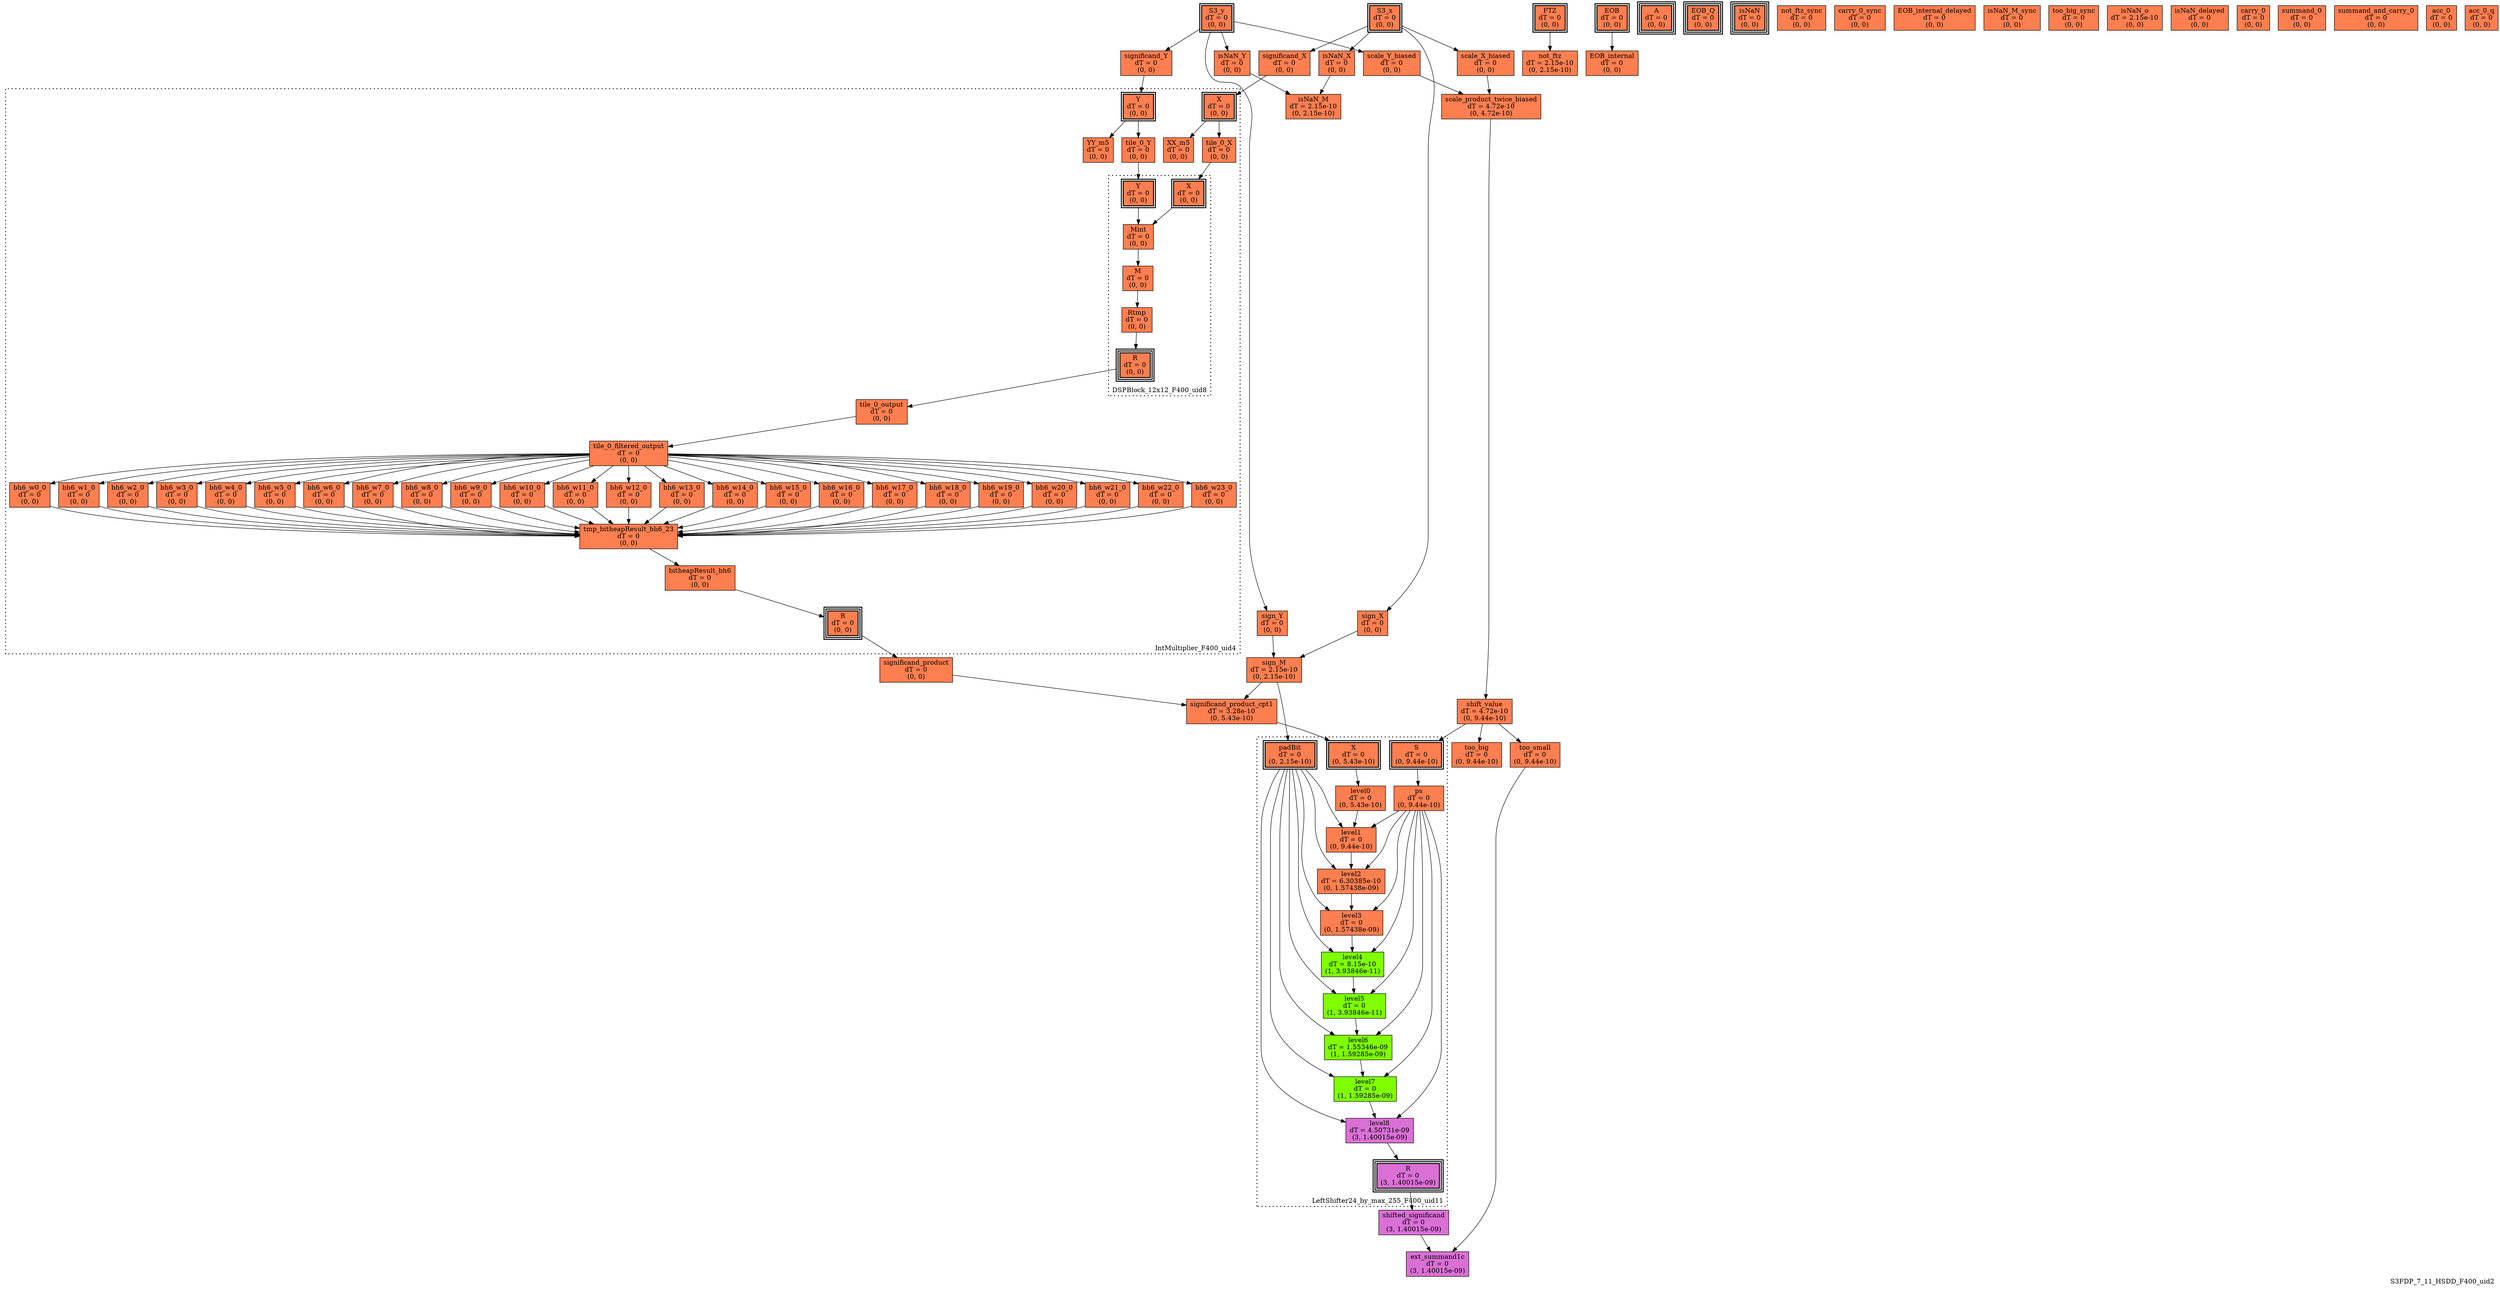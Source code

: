 digraph S3FDP_7_11_HSDD_F400_uid2
{
	//graph drawing options
	label=S3FDP_7_11_HSDD_F400_uid2;
	labelloc=bottom;
	labeljust=right;
	ratio=auto;
	nodesep=0.25;
	ranksep=0.5;

	//input/output signals of operator S3FDP_7_11_HSDD_F400_uid2
	S3_x__S3FDP_7_11_HSDD_F400_uid2 [ label="S3_x\ndT = 0\n(0, 0)", shape=box, color=black, style="bold, filled", fillcolor=coral, peripheries=2 ];
	S3_y__S3FDP_7_11_HSDD_F400_uid2 [ label="S3_y\ndT = 0\n(0, 0)", shape=box, color=black, style="bold, filled", fillcolor=coral, peripheries=2 ];
	FTZ__S3FDP_7_11_HSDD_F400_uid2 [ label="FTZ\ndT = 0\n(0, 0)", shape=box, color=black, style="bold, filled", fillcolor=coral, peripheries=2 ];
	EOB__S3FDP_7_11_HSDD_F400_uid2 [ label="EOB\ndT = 0\n(0, 0)", shape=box, color=black, style="bold, filled", fillcolor=coral, peripheries=2 ];
	A__S3FDP_7_11_HSDD_F400_uid2 [ label="A\ndT = 0\n(0, 0)", shape=box, color=black, style="bold, filled", fillcolor=coral, peripheries=3 ];
	EOB_Q__S3FDP_7_11_HSDD_F400_uid2 [ label="EOB_Q\ndT = 0\n(0, 0)", shape=box, color=black, style="bold, filled", fillcolor=coral, peripheries=3 ];
	isNaN__S3FDP_7_11_HSDD_F400_uid2 [ label="isNaN\ndT = 0\n(0, 0)", shape=box, color=black, style="bold, filled", fillcolor=coral, peripheries=3 ];
	{rank=same S3_x__S3FDP_7_11_HSDD_F400_uid2, S3_y__S3FDP_7_11_HSDD_F400_uid2, FTZ__S3FDP_7_11_HSDD_F400_uid2, EOB__S3FDP_7_11_HSDD_F400_uid2};
	{rank=same A__S3FDP_7_11_HSDD_F400_uid2, EOB_Q__S3FDP_7_11_HSDD_F400_uid2, isNaN__S3FDP_7_11_HSDD_F400_uid2};
	//internal signals of operator S3FDP_7_11_HSDD_F400_uid2
	sign_X__S3FDP_7_11_HSDD_F400_uid2 [ label="sign_X\ndT = 0\n(0, 0)", shape=box, color=black, style=filled, fillcolor=coral, peripheries=1 ];
	sign_Y__S3FDP_7_11_HSDD_F400_uid2 [ label="sign_Y\ndT = 0\n(0, 0)", shape=box, color=black, style=filled, fillcolor=coral, peripheries=1 ];
	sign_M__S3FDP_7_11_HSDD_F400_uid2 [ label="sign_M\ndT = 2.15e-10\n(0, 2.15e-10)", shape=box, color=black, style=filled, fillcolor=coral, peripheries=1 ];
	isNaN_X__S3FDP_7_11_HSDD_F400_uid2 [ label="isNaN_X\ndT = 0\n(0, 0)", shape=box, color=black, style=filled, fillcolor=coral, peripheries=1 ];
	isNaN_Y__S3FDP_7_11_HSDD_F400_uid2 [ label="isNaN_Y\ndT = 0\n(0, 0)", shape=box, color=black, style=filled, fillcolor=coral, peripheries=1 ];
	isNaN_M__S3FDP_7_11_HSDD_F400_uid2 [ label="isNaN_M\ndT = 2.15e-10\n(0, 2.15e-10)", shape=box, color=black, style=filled, fillcolor=coral, peripheries=1 ];
	significand_X__S3FDP_7_11_HSDD_F400_uid2 [ label="significand_X\ndT = 0\n(0, 0)", shape=box, color=black, style=filled, fillcolor=coral, peripheries=1 ];
	significand_Y__S3FDP_7_11_HSDD_F400_uid2 [ label="significand_Y\ndT = 0\n(0, 0)", shape=box, color=black, style=filled, fillcolor=coral, peripheries=1 ];
	significand_product__S3FDP_7_11_HSDD_F400_uid2 [ label="significand_product\ndT = 0\n(0, 0)", shape=box, color=black, style=filled, fillcolor=coral, peripheries=1 ];
	scale_X_biased__S3FDP_7_11_HSDD_F400_uid2 [ label="scale_X_biased\ndT = 0\n(0, 0)", shape=box, color=black, style=filled, fillcolor=coral, peripheries=1 ];
	scale_Y_biased__S3FDP_7_11_HSDD_F400_uid2 [ label="scale_Y_biased\ndT = 0\n(0, 0)", shape=box, color=black, style=filled, fillcolor=coral, peripheries=1 ];
	scale_product_twice_biased__S3FDP_7_11_HSDD_F400_uid2 [ label="scale_product_twice_biased\ndT = 4.72e-10\n(0, 4.72e-10)", shape=box, color=black, style=filled, fillcolor=coral, peripheries=1 ];
	significand_product_cpt1__S3FDP_7_11_HSDD_F400_uid2 [ label="significand_product_cpt1\ndT = 3.28e-10\n(0, 5.43e-10)", shape=box, color=black, style=filled, fillcolor=coral, peripheries=1 ];
	shift_value__S3FDP_7_11_HSDD_F400_uid2 [ label="shift_value\ndT = 4.72e-10\n(0, 9.44e-10)", shape=box, color=black, style=filled, fillcolor=coral, peripheries=1 ];
	shifted_significand__S3FDP_7_11_HSDD_F400_uid2 [ label="shifted_significand\ndT = 0\n(3, 1.40015e-09)", shape=box, color=black, style=filled, fillcolor=orchid, peripheries=1 ];
	too_small__S3FDP_7_11_HSDD_F400_uid2 [ label="too_small\ndT = 0\n(0, 9.44e-10)", shape=box, color=black, style=filled, fillcolor=coral, peripheries=1 ];
	too_big__S3FDP_7_11_HSDD_F400_uid2 [ label="too_big\ndT = 0\n(0, 9.44e-10)", shape=box, color=black, style=filled, fillcolor=coral, peripheries=1 ];
	ext_summand1c__S3FDP_7_11_HSDD_F400_uid2 [ label="ext_summand1c\ndT = 0\n(3, 1.40015e-09)", shape=box, color=black, style=filled, fillcolor=orchid, peripheries=1 ];
	not_ftz__S3FDP_7_11_HSDD_F400_uid2 [ label="not_ftz\ndT = 2.15e-10\n(0, 2.15e-10)", shape=box, color=black, style=filled, fillcolor=coral, peripheries=1 ];
	EOB_internal__S3FDP_7_11_HSDD_F400_uid2 [ label="EOB_internal\ndT = 0\n(0, 0)", shape=box, color=black, style=filled, fillcolor=coral, peripheries=1 ];
	not_ftz_sync__S3FDP_7_11_HSDD_F400_uid2 [ label="not_ftz_sync\ndT = 0\n(0, 0)", shape=box, color=black, style=filled, fillcolor=coral, peripheries=1 ];
	carry_0_sync__S3FDP_7_11_HSDD_F400_uid2 [ label="carry_0_sync\ndT = 0\n(0, 0)", shape=box, color=black, style=filled, fillcolor=coral, peripheries=1 ];
	EOB_internal_delayed__S3FDP_7_11_HSDD_F400_uid2 [ label="EOB_internal_delayed\ndT = 0\n(0, 0)", shape=box, color=black, style=filled, fillcolor=coral, peripheries=1 ];
	isNaN_M_sync__S3FDP_7_11_HSDD_F400_uid2 [ label="isNaN_M_sync\ndT = 0\n(0, 0)", shape=box, color=black, style=filled, fillcolor=coral, peripheries=1 ];
	too_big_sync__S3FDP_7_11_HSDD_F400_uid2 [ label="too_big_sync\ndT = 0\n(0, 0)", shape=box, color=black, style=filled, fillcolor=coral, peripheries=1 ];
	isNaN_o__S3FDP_7_11_HSDD_F400_uid2 [ label="isNaN_o\ndT = 2.15e-10\n(0, 0)", shape=box, color=black, style=filled, fillcolor=coral, peripheries=1 ];
	isNaN_delayed__S3FDP_7_11_HSDD_F400_uid2 [ label="isNaN_delayed\ndT = 0\n(0, 0)", shape=box, color=black, style=filled, fillcolor=coral, peripheries=1 ];
	carry_0__S3FDP_7_11_HSDD_F400_uid2 [ label="carry_0\ndT = 0\n(0, 0)", shape=box, color=black, style=filled, fillcolor=coral, peripheries=1 ];
	summand_0__S3FDP_7_11_HSDD_F400_uid2 [ label="summand_0\ndT = 0\n(0, 0)", shape=box, color=black, style=filled, fillcolor=coral, peripheries=1 ];
	summand_and_carry_0__S3FDP_7_11_HSDD_F400_uid2 [ label="summand_and_carry_0\ndT = 0\n(0, 0)", shape=box, color=black, style=filled, fillcolor=coral, peripheries=1 ];
	acc_0__S3FDP_7_11_HSDD_F400_uid2 [ label="acc_0\ndT = 0\n(0, 0)", shape=box, color=black, style=filled, fillcolor=coral, peripheries=1 ];
	acc_0_q__S3FDP_7_11_HSDD_F400_uid2 [ label="acc_0_q\ndT = 0\n(0, 0)", shape=box, color=black, style=filled, fillcolor=coral, peripheries=1 ];

	//subcomponents of operator S3FDP_7_11_HSDD_F400_uid2

	subgraph cluster_IntMultiplier_F400_uid4
	{
		//graph drawing options
		label=IntMultiplier_F400_uid4;
		labelloc=bottom;
		labeljust=right;
		style="bold, dotted";
		ratio=auto;
		nodesep=0.25;
		ranksep=0.5;

		//input/output signals of operator IntMultiplier_F400_uid4
		X__IntMultiplier_F400_uid4 [ label="X\ndT = 0\n(0, 0)", shape=box, color=black, style="bold, filled", fillcolor=coral, peripheries=2 ];
		Y__IntMultiplier_F400_uid4 [ label="Y\ndT = 0\n(0, 0)", shape=box, color=black, style="bold, filled", fillcolor=coral, peripheries=2 ];
		R__IntMultiplier_F400_uid4 [ label="R\ndT = 0\n(0, 0)", shape=box, color=black, style="bold, filled", fillcolor=coral, peripheries=3 ];
		{rank=same X__IntMultiplier_F400_uid4, Y__IntMultiplier_F400_uid4};
		{rank=same R__IntMultiplier_F400_uid4};
		//internal signals of operator IntMultiplier_F400_uid4
		XX_m5__IntMultiplier_F400_uid4 [ label="XX_m5\ndT = 0\n(0, 0)", shape=box, color=black, style=filled, fillcolor=coral, peripheries=1 ];
		YY_m5__IntMultiplier_F400_uid4 [ label="YY_m5\ndT = 0\n(0, 0)", shape=box, color=black, style=filled, fillcolor=coral, peripheries=1 ];
		tile_0_X__IntMultiplier_F400_uid4 [ label="tile_0_X\ndT = 0\n(0, 0)", shape=box, color=black, style=filled, fillcolor=coral, peripheries=1 ];
		tile_0_Y__IntMultiplier_F400_uid4 [ label="tile_0_Y\ndT = 0\n(0, 0)", shape=box, color=black, style=filled, fillcolor=coral, peripheries=1 ];
		tile_0_output__IntMultiplier_F400_uid4 [ label="tile_0_output\ndT = 0\n(0, 0)", shape=box, color=black, style=filled, fillcolor=coral, peripheries=1 ];
		tile_0_filtered_output__IntMultiplier_F400_uid4 [ label="tile_0_filtered_output\ndT = 0\n(0, 0)", shape=box, color=black, style=filled, fillcolor=coral, peripheries=1 ];
		bh6_w0_0__IntMultiplier_F400_uid4 [ label="bh6_w0_0\ndT = 0\n(0, 0)", shape=box, color=black, style=filled, fillcolor=coral, peripheries=1 ];
		bh6_w1_0__IntMultiplier_F400_uid4 [ label="bh6_w1_0\ndT = 0\n(0, 0)", shape=box, color=black, style=filled, fillcolor=coral, peripheries=1 ];
		bh6_w2_0__IntMultiplier_F400_uid4 [ label="bh6_w2_0\ndT = 0\n(0, 0)", shape=box, color=black, style=filled, fillcolor=coral, peripheries=1 ];
		bh6_w3_0__IntMultiplier_F400_uid4 [ label="bh6_w3_0\ndT = 0\n(0, 0)", shape=box, color=black, style=filled, fillcolor=coral, peripheries=1 ];
		bh6_w4_0__IntMultiplier_F400_uid4 [ label="bh6_w4_0\ndT = 0\n(0, 0)", shape=box, color=black, style=filled, fillcolor=coral, peripheries=1 ];
		bh6_w5_0__IntMultiplier_F400_uid4 [ label="bh6_w5_0\ndT = 0\n(0, 0)", shape=box, color=black, style=filled, fillcolor=coral, peripheries=1 ];
		bh6_w6_0__IntMultiplier_F400_uid4 [ label="bh6_w6_0\ndT = 0\n(0, 0)", shape=box, color=black, style=filled, fillcolor=coral, peripheries=1 ];
		bh6_w7_0__IntMultiplier_F400_uid4 [ label="bh6_w7_0\ndT = 0\n(0, 0)", shape=box, color=black, style=filled, fillcolor=coral, peripheries=1 ];
		bh6_w8_0__IntMultiplier_F400_uid4 [ label="bh6_w8_0\ndT = 0\n(0, 0)", shape=box, color=black, style=filled, fillcolor=coral, peripheries=1 ];
		bh6_w9_0__IntMultiplier_F400_uid4 [ label="bh6_w9_0\ndT = 0\n(0, 0)", shape=box, color=black, style=filled, fillcolor=coral, peripheries=1 ];
		bh6_w10_0__IntMultiplier_F400_uid4 [ label="bh6_w10_0\ndT = 0\n(0, 0)", shape=box, color=black, style=filled, fillcolor=coral, peripheries=1 ];
		bh6_w11_0__IntMultiplier_F400_uid4 [ label="bh6_w11_0\ndT = 0\n(0, 0)", shape=box, color=black, style=filled, fillcolor=coral, peripheries=1 ];
		bh6_w12_0__IntMultiplier_F400_uid4 [ label="bh6_w12_0\ndT = 0\n(0, 0)", shape=box, color=black, style=filled, fillcolor=coral, peripheries=1 ];
		bh6_w13_0__IntMultiplier_F400_uid4 [ label="bh6_w13_0\ndT = 0\n(0, 0)", shape=box, color=black, style=filled, fillcolor=coral, peripheries=1 ];
		bh6_w14_0__IntMultiplier_F400_uid4 [ label="bh6_w14_0\ndT = 0\n(0, 0)", shape=box, color=black, style=filled, fillcolor=coral, peripheries=1 ];
		bh6_w15_0__IntMultiplier_F400_uid4 [ label="bh6_w15_0\ndT = 0\n(0, 0)", shape=box, color=black, style=filled, fillcolor=coral, peripheries=1 ];
		bh6_w16_0__IntMultiplier_F400_uid4 [ label="bh6_w16_0\ndT = 0\n(0, 0)", shape=box, color=black, style=filled, fillcolor=coral, peripheries=1 ];
		bh6_w17_0__IntMultiplier_F400_uid4 [ label="bh6_w17_0\ndT = 0\n(0, 0)", shape=box, color=black, style=filled, fillcolor=coral, peripheries=1 ];
		bh6_w18_0__IntMultiplier_F400_uid4 [ label="bh6_w18_0\ndT = 0\n(0, 0)", shape=box, color=black, style=filled, fillcolor=coral, peripheries=1 ];
		bh6_w19_0__IntMultiplier_F400_uid4 [ label="bh6_w19_0\ndT = 0\n(0, 0)", shape=box, color=black, style=filled, fillcolor=coral, peripheries=1 ];
		bh6_w20_0__IntMultiplier_F400_uid4 [ label="bh6_w20_0\ndT = 0\n(0, 0)", shape=box, color=black, style=filled, fillcolor=coral, peripheries=1 ];
		bh6_w21_0__IntMultiplier_F400_uid4 [ label="bh6_w21_0\ndT = 0\n(0, 0)", shape=box, color=black, style=filled, fillcolor=coral, peripheries=1 ];
		bh6_w22_0__IntMultiplier_F400_uid4 [ label="bh6_w22_0\ndT = 0\n(0, 0)", shape=box, color=black, style=filled, fillcolor=coral, peripheries=1 ];
		bh6_w23_0__IntMultiplier_F400_uid4 [ label="bh6_w23_0\ndT = 0\n(0, 0)", shape=box, color=black, style=filled, fillcolor=coral, peripheries=1 ];
		tmp_bitheapResult_bh6_23__IntMultiplier_F400_uid4 [ label="tmp_bitheapResult_bh6_23\ndT = 0\n(0, 0)", shape=box, color=black, style=filled, fillcolor=coral, peripheries=1 ];
		bitheapResult_bh6__IntMultiplier_F400_uid4 [ label="bitheapResult_bh6\ndT = 0\n(0, 0)", shape=box, color=black, style=filled, fillcolor=coral, peripheries=1 ];

		//subcomponents of operator IntMultiplier_F400_uid4

		subgraph cluster_DSPBlock_12x12_F400_uid8
		{
			//graph drawing options
			label=DSPBlock_12x12_F400_uid8;
			labelloc=bottom;
			labeljust=right;
			style="bold, dotted";
			ratio=auto;
			nodesep=0.25;
			ranksep=0.5;

			//input/output signals of operator DSPBlock_12x12_F400_uid8
			X__DSPBlock_12x12_F400_uid8 [ label="X\ndT = 0\n(0, 0)", shape=box, color=black, style="bold, filled", fillcolor=coral, peripheries=2 ];
			Y__DSPBlock_12x12_F400_uid8 [ label="Y\ndT = 0\n(0, 0)", shape=box, color=black, style="bold, filled", fillcolor=coral, peripheries=2 ];
			R__DSPBlock_12x12_F400_uid8 [ label="R\ndT = 0\n(0, 0)", shape=box, color=black, style="bold, filled", fillcolor=coral, peripheries=3 ];
			{rank=same X__DSPBlock_12x12_F400_uid8, Y__DSPBlock_12x12_F400_uid8};
			{rank=same R__DSPBlock_12x12_F400_uid8};
			//internal signals of operator DSPBlock_12x12_F400_uid8
			Mint__DSPBlock_12x12_F400_uid8 [ label="Mint\ndT = 0\n(0, 0)", shape=box, color=black, style=filled, fillcolor=coral, peripheries=1 ];
			M__DSPBlock_12x12_F400_uid8 [ label="M\ndT = 0\n(0, 0)", shape=box, color=black, style=filled, fillcolor=coral, peripheries=1 ];
			Rtmp__DSPBlock_12x12_F400_uid8 [ label="Rtmp\ndT = 0\n(0, 0)", shape=box, color=black, style=filled, fillcolor=coral, peripheries=1 ];

			//subcomponents of operator DSPBlock_12x12_F400_uid8

			//input and internal signal connections of operator DSPBlock_12x12_F400_uid8
			X__DSPBlock_12x12_F400_uid8 -> Mint__DSPBlock_12x12_F400_uid8 [ arrowhead=normal, arrowsize=1.0, arrowtail=normal, color=black, dir=forward  ];
			Y__DSPBlock_12x12_F400_uid8 -> Mint__DSPBlock_12x12_F400_uid8 [ arrowhead=normal, arrowsize=1.0, arrowtail=normal, color=black, dir=forward  ];
			Mint__DSPBlock_12x12_F400_uid8 -> M__DSPBlock_12x12_F400_uid8 [ arrowhead=normal, arrowsize=1.0, arrowtail=normal, color=black, dir=forward  ];
			M__DSPBlock_12x12_F400_uid8 -> Rtmp__DSPBlock_12x12_F400_uid8 [ arrowhead=normal, arrowsize=1.0, arrowtail=normal, color=black, dir=forward  ];
			Rtmp__DSPBlock_12x12_F400_uid8 -> R__DSPBlock_12x12_F400_uid8 [ arrowhead=normal, arrowsize=1.0, arrowtail=normal, color=black, dir=forward  ];
		}

			//output signal connections of operator DSPBlock_12x12_F400_uid8
			R__DSPBlock_12x12_F400_uid8 -> tile_0_output__IntMultiplier_F400_uid4 [ arrowhead=normal, arrowsize=1.0, arrowtail=normal, color=black, dir=forward  ];

		//input and internal signal connections of operator IntMultiplier_F400_uid4
		X__IntMultiplier_F400_uid4 -> XX_m5__IntMultiplier_F400_uid4 [ arrowhead=normal, arrowsize=1.0, arrowtail=normal, color=black, dir=forward  ];
		X__IntMultiplier_F400_uid4 -> tile_0_X__IntMultiplier_F400_uid4 [ arrowhead=normal, arrowsize=1.0, arrowtail=normal, color=black, dir=forward  ];
		Y__IntMultiplier_F400_uid4 -> YY_m5__IntMultiplier_F400_uid4 [ arrowhead=normal, arrowsize=1.0, arrowtail=normal, color=black, dir=forward  ];
		Y__IntMultiplier_F400_uid4 -> tile_0_Y__IntMultiplier_F400_uid4 [ arrowhead=normal, arrowsize=1.0, arrowtail=normal, color=black, dir=forward  ];
		tile_0_X__IntMultiplier_F400_uid4 -> X__DSPBlock_12x12_F400_uid8 [ arrowhead=normal, arrowsize=1.0, arrowtail=normal, color=black, dir=forward  ];
		tile_0_Y__IntMultiplier_F400_uid4 -> Y__DSPBlock_12x12_F400_uid8 [ arrowhead=normal, arrowsize=1.0, arrowtail=normal, color=black, dir=forward  ];
		tile_0_output__IntMultiplier_F400_uid4 -> tile_0_filtered_output__IntMultiplier_F400_uid4 [ arrowhead=normal, arrowsize=1.0, arrowtail=normal, color=black, dir=forward  ];
		tile_0_filtered_output__IntMultiplier_F400_uid4 -> bh6_w0_0__IntMultiplier_F400_uid4 [ arrowhead=normal, arrowsize=1.0, arrowtail=normal, color=black, dir=forward  ];
		tile_0_filtered_output__IntMultiplier_F400_uid4 -> bh6_w1_0__IntMultiplier_F400_uid4 [ arrowhead=normal, arrowsize=1.0, arrowtail=normal, color=black, dir=forward  ];
		tile_0_filtered_output__IntMultiplier_F400_uid4 -> bh6_w2_0__IntMultiplier_F400_uid4 [ arrowhead=normal, arrowsize=1.0, arrowtail=normal, color=black, dir=forward  ];
		tile_0_filtered_output__IntMultiplier_F400_uid4 -> bh6_w3_0__IntMultiplier_F400_uid4 [ arrowhead=normal, arrowsize=1.0, arrowtail=normal, color=black, dir=forward  ];
		tile_0_filtered_output__IntMultiplier_F400_uid4 -> bh6_w4_0__IntMultiplier_F400_uid4 [ arrowhead=normal, arrowsize=1.0, arrowtail=normal, color=black, dir=forward  ];
		tile_0_filtered_output__IntMultiplier_F400_uid4 -> bh6_w5_0__IntMultiplier_F400_uid4 [ arrowhead=normal, arrowsize=1.0, arrowtail=normal, color=black, dir=forward  ];
		tile_0_filtered_output__IntMultiplier_F400_uid4 -> bh6_w6_0__IntMultiplier_F400_uid4 [ arrowhead=normal, arrowsize=1.0, arrowtail=normal, color=black, dir=forward  ];
		tile_0_filtered_output__IntMultiplier_F400_uid4 -> bh6_w7_0__IntMultiplier_F400_uid4 [ arrowhead=normal, arrowsize=1.0, arrowtail=normal, color=black, dir=forward  ];
		tile_0_filtered_output__IntMultiplier_F400_uid4 -> bh6_w8_0__IntMultiplier_F400_uid4 [ arrowhead=normal, arrowsize=1.0, arrowtail=normal, color=black, dir=forward  ];
		tile_0_filtered_output__IntMultiplier_F400_uid4 -> bh6_w9_0__IntMultiplier_F400_uid4 [ arrowhead=normal, arrowsize=1.0, arrowtail=normal, color=black, dir=forward  ];
		tile_0_filtered_output__IntMultiplier_F400_uid4 -> bh6_w10_0__IntMultiplier_F400_uid4 [ arrowhead=normal, arrowsize=1.0, arrowtail=normal, color=black, dir=forward  ];
		tile_0_filtered_output__IntMultiplier_F400_uid4 -> bh6_w11_0__IntMultiplier_F400_uid4 [ arrowhead=normal, arrowsize=1.0, arrowtail=normal, color=black, dir=forward  ];
		tile_0_filtered_output__IntMultiplier_F400_uid4 -> bh6_w12_0__IntMultiplier_F400_uid4 [ arrowhead=normal, arrowsize=1.0, arrowtail=normal, color=black, dir=forward  ];
		tile_0_filtered_output__IntMultiplier_F400_uid4 -> bh6_w13_0__IntMultiplier_F400_uid4 [ arrowhead=normal, arrowsize=1.0, arrowtail=normal, color=black, dir=forward  ];
		tile_0_filtered_output__IntMultiplier_F400_uid4 -> bh6_w14_0__IntMultiplier_F400_uid4 [ arrowhead=normal, arrowsize=1.0, arrowtail=normal, color=black, dir=forward  ];
		tile_0_filtered_output__IntMultiplier_F400_uid4 -> bh6_w15_0__IntMultiplier_F400_uid4 [ arrowhead=normal, arrowsize=1.0, arrowtail=normal, color=black, dir=forward  ];
		tile_0_filtered_output__IntMultiplier_F400_uid4 -> bh6_w16_0__IntMultiplier_F400_uid4 [ arrowhead=normal, arrowsize=1.0, arrowtail=normal, color=black, dir=forward  ];
		tile_0_filtered_output__IntMultiplier_F400_uid4 -> bh6_w17_0__IntMultiplier_F400_uid4 [ arrowhead=normal, arrowsize=1.0, arrowtail=normal, color=black, dir=forward  ];
		tile_0_filtered_output__IntMultiplier_F400_uid4 -> bh6_w18_0__IntMultiplier_F400_uid4 [ arrowhead=normal, arrowsize=1.0, arrowtail=normal, color=black, dir=forward  ];
		tile_0_filtered_output__IntMultiplier_F400_uid4 -> bh6_w19_0__IntMultiplier_F400_uid4 [ arrowhead=normal, arrowsize=1.0, arrowtail=normal, color=black, dir=forward  ];
		tile_0_filtered_output__IntMultiplier_F400_uid4 -> bh6_w20_0__IntMultiplier_F400_uid4 [ arrowhead=normal, arrowsize=1.0, arrowtail=normal, color=black, dir=forward  ];
		tile_0_filtered_output__IntMultiplier_F400_uid4 -> bh6_w21_0__IntMultiplier_F400_uid4 [ arrowhead=normal, arrowsize=1.0, arrowtail=normal, color=black, dir=forward  ];
		tile_0_filtered_output__IntMultiplier_F400_uid4 -> bh6_w22_0__IntMultiplier_F400_uid4 [ arrowhead=normal, arrowsize=1.0, arrowtail=normal, color=black, dir=forward  ];
		tile_0_filtered_output__IntMultiplier_F400_uid4 -> bh6_w23_0__IntMultiplier_F400_uid4 [ arrowhead=normal, arrowsize=1.0, arrowtail=normal, color=black, dir=forward  ];
		bh6_w0_0__IntMultiplier_F400_uid4 -> tmp_bitheapResult_bh6_23__IntMultiplier_F400_uid4 [ arrowhead=normal, arrowsize=1.0, arrowtail=normal, color=black, dir=forward  ];
		bh6_w1_0__IntMultiplier_F400_uid4 -> tmp_bitheapResult_bh6_23__IntMultiplier_F400_uid4 [ arrowhead=normal, arrowsize=1.0, arrowtail=normal, color=black, dir=forward  ];
		bh6_w2_0__IntMultiplier_F400_uid4 -> tmp_bitheapResult_bh6_23__IntMultiplier_F400_uid4 [ arrowhead=normal, arrowsize=1.0, arrowtail=normal, color=black, dir=forward  ];
		bh6_w3_0__IntMultiplier_F400_uid4 -> tmp_bitheapResult_bh6_23__IntMultiplier_F400_uid4 [ arrowhead=normal, arrowsize=1.0, arrowtail=normal, color=black, dir=forward  ];
		bh6_w4_0__IntMultiplier_F400_uid4 -> tmp_bitheapResult_bh6_23__IntMultiplier_F400_uid4 [ arrowhead=normal, arrowsize=1.0, arrowtail=normal, color=black, dir=forward  ];
		bh6_w5_0__IntMultiplier_F400_uid4 -> tmp_bitheapResult_bh6_23__IntMultiplier_F400_uid4 [ arrowhead=normal, arrowsize=1.0, arrowtail=normal, color=black, dir=forward  ];
		bh6_w6_0__IntMultiplier_F400_uid4 -> tmp_bitheapResult_bh6_23__IntMultiplier_F400_uid4 [ arrowhead=normal, arrowsize=1.0, arrowtail=normal, color=black, dir=forward  ];
		bh6_w7_0__IntMultiplier_F400_uid4 -> tmp_bitheapResult_bh6_23__IntMultiplier_F400_uid4 [ arrowhead=normal, arrowsize=1.0, arrowtail=normal, color=black, dir=forward  ];
		bh6_w8_0__IntMultiplier_F400_uid4 -> tmp_bitheapResult_bh6_23__IntMultiplier_F400_uid4 [ arrowhead=normal, arrowsize=1.0, arrowtail=normal, color=black, dir=forward  ];
		bh6_w9_0__IntMultiplier_F400_uid4 -> tmp_bitheapResult_bh6_23__IntMultiplier_F400_uid4 [ arrowhead=normal, arrowsize=1.0, arrowtail=normal, color=black, dir=forward  ];
		bh6_w10_0__IntMultiplier_F400_uid4 -> tmp_bitheapResult_bh6_23__IntMultiplier_F400_uid4 [ arrowhead=normal, arrowsize=1.0, arrowtail=normal, color=black, dir=forward  ];
		bh6_w11_0__IntMultiplier_F400_uid4 -> tmp_bitheapResult_bh6_23__IntMultiplier_F400_uid4 [ arrowhead=normal, arrowsize=1.0, arrowtail=normal, color=black, dir=forward  ];
		bh6_w12_0__IntMultiplier_F400_uid4 -> tmp_bitheapResult_bh6_23__IntMultiplier_F400_uid4 [ arrowhead=normal, arrowsize=1.0, arrowtail=normal, color=black, dir=forward  ];
		bh6_w13_0__IntMultiplier_F400_uid4 -> tmp_bitheapResult_bh6_23__IntMultiplier_F400_uid4 [ arrowhead=normal, arrowsize=1.0, arrowtail=normal, color=black, dir=forward  ];
		bh6_w14_0__IntMultiplier_F400_uid4 -> tmp_bitheapResult_bh6_23__IntMultiplier_F400_uid4 [ arrowhead=normal, arrowsize=1.0, arrowtail=normal, color=black, dir=forward  ];
		bh6_w15_0__IntMultiplier_F400_uid4 -> tmp_bitheapResult_bh6_23__IntMultiplier_F400_uid4 [ arrowhead=normal, arrowsize=1.0, arrowtail=normal, color=black, dir=forward  ];
		bh6_w16_0__IntMultiplier_F400_uid4 -> tmp_bitheapResult_bh6_23__IntMultiplier_F400_uid4 [ arrowhead=normal, arrowsize=1.0, arrowtail=normal, color=black, dir=forward  ];
		bh6_w17_0__IntMultiplier_F400_uid4 -> tmp_bitheapResult_bh6_23__IntMultiplier_F400_uid4 [ arrowhead=normal, arrowsize=1.0, arrowtail=normal, color=black, dir=forward  ];
		bh6_w18_0__IntMultiplier_F400_uid4 -> tmp_bitheapResult_bh6_23__IntMultiplier_F400_uid4 [ arrowhead=normal, arrowsize=1.0, arrowtail=normal, color=black, dir=forward  ];
		bh6_w19_0__IntMultiplier_F400_uid4 -> tmp_bitheapResult_bh6_23__IntMultiplier_F400_uid4 [ arrowhead=normal, arrowsize=1.0, arrowtail=normal, color=black, dir=forward  ];
		bh6_w20_0__IntMultiplier_F400_uid4 -> tmp_bitheapResult_bh6_23__IntMultiplier_F400_uid4 [ arrowhead=normal, arrowsize=1.0, arrowtail=normal, color=black, dir=forward  ];
		bh6_w21_0__IntMultiplier_F400_uid4 -> tmp_bitheapResult_bh6_23__IntMultiplier_F400_uid4 [ arrowhead=normal, arrowsize=1.0, arrowtail=normal, color=black, dir=forward  ];
		bh6_w22_0__IntMultiplier_F400_uid4 -> tmp_bitheapResult_bh6_23__IntMultiplier_F400_uid4 [ arrowhead=normal, arrowsize=1.0, arrowtail=normal, color=black, dir=forward  ];
		bh6_w23_0__IntMultiplier_F400_uid4 -> tmp_bitheapResult_bh6_23__IntMultiplier_F400_uid4 [ arrowhead=normal, arrowsize=1.0, arrowtail=normal, color=black, dir=forward  ];
		tmp_bitheapResult_bh6_23__IntMultiplier_F400_uid4 -> bitheapResult_bh6__IntMultiplier_F400_uid4 [ arrowhead=normal, arrowsize=1.0, arrowtail=normal, color=black, dir=forward  ];
		bitheapResult_bh6__IntMultiplier_F400_uid4 -> R__IntMultiplier_F400_uid4 [ arrowhead=normal, arrowsize=1.0, arrowtail=normal, color=black, dir=forward  ];
	}

		//output signal connections of operator IntMultiplier_F400_uid4
		R__IntMultiplier_F400_uid4 -> significand_product__S3FDP_7_11_HSDD_F400_uid2 [ arrowhead=normal, arrowsize=1.0, arrowtail=normal, color=black, dir=forward  ];

	subgraph cluster_LeftShifter24_by_max_255_F400_uid11
	{
		//graph drawing options
		label=LeftShifter24_by_max_255_F400_uid11;
		labelloc=bottom;
		labeljust=right;
		style="bold, dotted";
		ratio=auto;
		nodesep=0.25;
		ranksep=0.5;

		//input/output signals of operator LeftShifter24_by_max_255_F400_uid11
		X__LeftShifter24_by_max_255_F400_uid11 [ label="X\ndT = 0\n(0, 5.43e-10)", shape=box, color=black, style="bold, filled", fillcolor=coral, peripheries=2 ];
		S__LeftShifter24_by_max_255_F400_uid11 [ label="S\ndT = 0\n(0, 9.44e-10)", shape=box, color=black, style="bold, filled", fillcolor=coral, peripheries=2 ];
		padBit__LeftShifter24_by_max_255_F400_uid11 [ label="padBit\ndT = 0\n(0, 2.15e-10)", shape=box, color=black, style="bold, filled", fillcolor=coral, peripheries=2 ];
		R__LeftShifter24_by_max_255_F400_uid11 [ label="R\ndT = 0\n(3, 1.40015e-09)", shape=box, color=black, style="bold, filled", fillcolor=orchid, peripheries=3 ];
		{rank=same X__LeftShifter24_by_max_255_F400_uid11, S__LeftShifter24_by_max_255_F400_uid11, padBit__LeftShifter24_by_max_255_F400_uid11};
		{rank=same R__LeftShifter24_by_max_255_F400_uid11};
		//internal signals of operator LeftShifter24_by_max_255_F400_uid11
		ps__LeftShifter24_by_max_255_F400_uid11 [ label="ps\ndT = 0\n(0, 9.44e-10)", shape=box, color=black, style=filled, fillcolor=coral, peripheries=1 ];
		level0__LeftShifter24_by_max_255_F400_uid11 [ label="level0\ndT = 0\n(0, 5.43e-10)", shape=box, color=black, style=filled, fillcolor=coral, peripheries=1 ];
		level1__LeftShifter24_by_max_255_F400_uid11 [ label="level1\ndT = 0\n(0, 9.44e-10)", shape=box, color=black, style=filled, fillcolor=coral, peripheries=1 ];
		level2__LeftShifter24_by_max_255_F400_uid11 [ label="level2\ndT = 6.30385e-10\n(0, 1.57438e-09)", shape=box, color=black, style=filled, fillcolor=coral, peripheries=1 ];
		level3__LeftShifter24_by_max_255_F400_uid11 [ label="level3\ndT = 0\n(0, 1.57438e-09)", shape=box, color=black, style=filled, fillcolor=coral, peripheries=1 ];
		level4__LeftShifter24_by_max_255_F400_uid11 [ label="level4\ndT = 8.15e-10\n(1, 3.93846e-11)", shape=box, color=black, style=filled, fillcolor=chartreuse, peripheries=1 ];
		level5__LeftShifter24_by_max_255_F400_uid11 [ label="level5\ndT = 0\n(1, 3.93846e-11)", shape=box, color=black, style=filled, fillcolor=chartreuse, peripheries=1 ];
		level6__LeftShifter24_by_max_255_F400_uid11 [ label="level6\ndT = 1.55346e-09\n(1, 1.59285e-09)", shape=box, color=black, style=filled, fillcolor=chartreuse, peripheries=1 ];
		level7__LeftShifter24_by_max_255_F400_uid11 [ label="level7\ndT = 0\n(1, 1.59285e-09)", shape=box, color=black, style=filled, fillcolor=chartreuse, peripheries=1 ];
		level8__LeftShifter24_by_max_255_F400_uid11 [ label="level8\ndT = 4.50731e-09\n(3, 1.40015e-09)", shape=box, color=black, style=filled, fillcolor=orchid, peripheries=1 ];

		//subcomponents of operator LeftShifter24_by_max_255_F400_uid11

		//input and internal signal connections of operator LeftShifter24_by_max_255_F400_uid11
		X__LeftShifter24_by_max_255_F400_uid11 -> level0__LeftShifter24_by_max_255_F400_uid11 [ arrowhead=normal, arrowsize=1.0, arrowtail=normal, color=black, dir=forward  ];
		S__LeftShifter24_by_max_255_F400_uid11 -> ps__LeftShifter24_by_max_255_F400_uid11 [ arrowhead=normal, arrowsize=1.0, arrowtail=normal, color=black, dir=forward  ];
		padBit__LeftShifter24_by_max_255_F400_uid11 -> level1__LeftShifter24_by_max_255_F400_uid11 [ arrowhead=normal, arrowsize=1.0, arrowtail=normal, color=black, dir=forward  ];
		padBit__LeftShifter24_by_max_255_F400_uid11 -> level2__LeftShifter24_by_max_255_F400_uid11 [ arrowhead=normal, arrowsize=1.0, arrowtail=normal, color=black, dir=forward  ];
		padBit__LeftShifter24_by_max_255_F400_uid11 -> level3__LeftShifter24_by_max_255_F400_uid11 [ arrowhead=normal, arrowsize=1.0, arrowtail=normal, color=black, dir=forward  ];
		padBit__LeftShifter24_by_max_255_F400_uid11 -> level4__LeftShifter24_by_max_255_F400_uid11 [ arrowhead=normal, arrowsize=1.0, arrowtail=normal, color=black, dir=forward  ];
		padBit__LeftShifter24_by_max_255_F400_uid11 -> level5__LeftShifter24_by_max_255_F400_uid11 [ arrowhead=normal, arrowsize=1.0, arrowtail=normal, color=black, dir=forward  ];
		padBit__LeftShifter24_by_max_255_F400_uid11 -> level6__LeftShifter24_by_max_255_F400_uid11 [ arrowhead=normal, arrowsize=1.0, arrowtail=normal, color=black, dir=forward  ];
		padBit__LeftShifter24_by_max_255_F400_uid11 -> level7__LeftShifter24_by_max_255_F400_uid11 [ arrowhead=normal, arrowsize=1.0, arrowtail=normal, color=black, dir=forward  ];
		padBit__LeftShifter24_by_max_255_F400_uid11 -> level8__LeftShifter24_by_max_255_F400_uid11 [ arrowhead=normal, arrowsize=1.0, arrowtail=normal, color=black, dir=forward  ];
		ps__LeftShifter24_by_max_255_F400_uid11 -> level1__LeftShifter24_by_max_255_F400_uid11 [ arrowhead=normal, arrowsize=1.0, arrowtail=normal, color=black, dir=forward  ];
		ps__LeftShifter24_by_max_255_F400_uid11 -> level2__LeftShifter24_by_max_255_F400_uid11 [ arrowhead=normal, arrowsize=1.0, arrowtail=normal, color=black, dir=forward  ];
		ps__LeftShifter24_by_max_255_F400_uid11 -> level3__LeftShifter24_by_max_255_F400_uid11 [ arrowhead=normal, arrowsize=1.0, arrowtail=normal, color=black, dir=forward  ];
		ps__LeftShifter24_by_max_255_F400_uid11 -> level4__LeftShifter24_by_max_255_F400_uid11 [ arrowhead=normal, arrowsize=1.0, arrowtail=normal, color=black, dir=forward  ];
		ps__LeftShifter24_by_max_255_F400_uid11 -> level5__LeftShifter24_by_max_255_F400_uid11 [ arrowhead=normal, arrowsize=1.0, arrowtail=normal, color=black, dir=forward  ];
		ps__LeftShifter24_by_max_255_F400_uid11 -> level6__LeftShifter24_by_max_255_F400_uid11 [ arrowhead=normal, arrowsize=1.0, arrowtail=normal, color=black, dir=forward  ];
		ps__LeftShifter24_by_max_255_F400_uid11 -> level7__LeftShifter24_by_max_255_F400_uid11 [ arrowhead=normal, arrowsize=1.0, arrowtail=normal, color=black, dir=forward  ];
		ps__LeftShifter24_by_max_255_F400_uid11 -> level8__LeftShifter24_by_max_255_F400_uid11 [ arrowhead=normal, arrowsize=1.0, arrowtail=normal, color=black, dir=forward  ];
		level0__LeftShifter24_by_max_255_F400_uid11 -> level1__LeftShifter24_by_max_255_F400_uid11 [ arrowhead=normal, arrowsize=1.0, arrowtail=normal, color=black, dir=forward  ];
		level1__LeftShifter24_by_max_255_F400_uid11 -> level2__LeftShifter24_by_max_255_F400_uid11 [ arrowhead=normal, arrowsize=1.0, arrowtail=normal, color=black, dir=forward  ];
		level2__LeftShifter24_by_max_255_F400_uid11 -> level3__LeftShifter24_by_max_255_F400_uid11 [ arrowhead=normal, arrowsize=1.0, arrowtail=normal, color=black, dir=forward  ];
		level3__LeftShifter24_by_max_255_F400_uid11 -> level4__LeftShifter24_by_max_255_F400_uid11 [ arrowhead=normal, arrowsize=1.0, arrowtail=normal, color=black, dir=forward  ];
		level4__LeftShifter24_by_max_255_F400_uid11 -> level5__LeftShifter24_by_max_255_F400_uid11 [ arrowhead=normal, arrowsize=1.0, arrowtail=normal, color=black, dir=forward  ];
		level5__LeftShifter24_by_max_255_F400_uid11 -> level6__LeftShifter24_by_max_255_F400_uid11 [ arrowhead=normal, arrowsize=1.0, arrowtail=normal, color=black, dir=forward  ];
		level6__LeftShifter24_by_max_255_F400_uid11 -> level7__LeftShifter24_by_max_255_F400_uid11 [ arrowhead=normal, arrowsize=1.0, arrowtail=normal, color=black, dir=forward  ];
		level7__LeftShifter24_by_max_255_F400_uid11 -> level8__LeftShifter24_by_max_255_F400_uid11 [ arrowhead=normal, arrowsize=1.0, arrowtail=normal, color=black, dir=forward  ];
		level8__LeftShifter24_by_max_255_F400_uid11 -> R__LeftShifter24_by_max_255_F400_uid11 [ arrowhead=normal, arrowsize=1.0, arrowtail=normal, color=black, dir=forward  ];
	}

		//output signal connections of operator LeftShifter24_by_max_255_F400_uid11
		R__LeftShifter24_by_max_255_F400_uid11 -> shifted_significand__S3FDP_7_11_HSDD_F400_uid2 [ arrowhead=normal, arrowsize=1.0, arrowtail=normal, color=black, dir=forward  ];

	//input and internal signal connections of operator S3FDP_7_11_HSDD_F400_uid2
	S3_x__S3FDP_7_11_HSDD_F400_uid2 -> sign_X__S3FDP_7_11_HSDD_F400_uid2 [ arrowhead=normal, arrowsize=1.0, arrowtail=normal, color=black, dir=forward  ];
	S3_x__S3FDP_7_11_HSDD_F400_uid2 -> isNaN_X__S3FDP_7_11_HSDD_F400_uid2 [ arrowhead=normal, arrowsize=1.0, arrowtail=normal, color=black, dir=forward  ];
	S3_x__S3FDP_7_11_HSDD_F400_uid2 -> significand_X__S3FDP_7_11_HSDD_F400_uid2 [ arrowhead=normal, arrowsize=1.0, arrowtail=normal, color=black, dir=forward  ];
	S3_x__S3FDP_7_11_HSDD_F400_uid2 -> scale_X_biased__S3FDP_7_11_HSDD_F400_uid2 [ arrowhead=normal, arrowsize=1.0, arrowtail=normal, color=black, dir=forward  ];
	S3_y__S3FDP_7_11_HSDD_F400_uid2 -> sign_Y__S3FDP_7_11_HSDD_F400_uid2 [ arrowhead=normal, arrowsize=1.0, arrowtail=normal, color=black, dir=forward  ];
	S3_y__S3FDP_7_11_HSDD_F400_uid2 -> isNaN_Y__S3FDP_7_11_HSDD_F400_uid2 [ arrowhead=normal, arrowsize=1.0, arrowtail=normal, color=black, dir=forward  ];
	S3_y__S3FDP_7_11_HSDD_F400_uid2 -> significand_Y__S3FDP_7_11_HSDD_F400_uid2 [ arrowhead=normal, arrowsize=1.0, arrowtail=normal, color=black, dir=forward  ];
	S3_y__S3FDP_7_11_HSDD_F400_uid2 -> scale_Y_biased__S3FDP_7_11_HSDD_F400_uid2 [ arrowhead=normal, arrowsize=1.0, arrowtail=normal, color=black, dir=forward  ];
	FTZ__S3FDP_7_11_HSDD_F400_uid2 -> not_ftz__S3FDP_7_11_HSDD_F400_uid2 [ arrowhead=normal, arrowsize=1.0, arrowtail=normal, color=black, dir=forward  ];
	EOB__S3FDP_7_11_HSDD_F400_uid2 -> EOB_internal__S3FDP_7_11_HSDD_F400_uid2 [ arrowhead=normal, arrowsize=1.0, arrowtail=normal, color=black, dir=forward  ];
	sign_X__S3FDP_7_11_HSDD_F400_uid2 -> sign_M__S3FDP_7_11_HSDD_F400_uid2 [ arrowhead=normal, arrowsize=1.0, arrowtail=normal, color=black, dir=forward  ];
	sign_Y__S3FDP_7_11_HSDD_F400_uid2 -> sign_M__S3FDP_7_11_HSDD_F400_uid2 [ arrowhead=normal, arrowsize=1.0, arrowtail=normal, color=black, dir=forward  ];
	sign_M__S3FDP_7_11_HSDD_F400_uid2 -> significand_product_cpt1__S3FDP_7_11_HSDD_F400_uid2 [ arrowhead=normal, arrowsize=1.0, arrowtail=normal, color=black, dir=forward  ];
	sign_M__S3FDP_7_11_HSDD_F400_uid2 -> padBit__LeftShifter24_by_max_255_F400_uid11 [ arrowhead=normal, arrowsize=1.0, arrowtail=normal, color=black, dir=forward  ];
	isNaN_X__S3FDP_7_11_HSDD_F400_uid2 -> isNaN_M__S3FDP_7_11_HSDD_F400_uid2 [ arrowhead=normal, arrowsize=1.0, arrowtail=normal, color=black, dir=forward  ];
	isNaN_Y__S3FDP_7_11_HSDD_F400_uid2 -> isNaN_M__S3FDP_7_11_HSDD_F400_uid2 [ arrowhead=normal, arrowsize=1.0, arrowtail=normal, color=black, dir=forward  ];
	significand_X__S3FDP_7_11_HSDD_F400_uid2 -> X__IntMultiplier_F400_uid4 [ arrowhead=normal, arrowsize=1.0, arrowtail=normal, color=black, dir=forward  ];
	significand_Y__S3FDP_7_11_HSDD_F400_uid2 -> Y__IntMultiplier_F400_uid4 [ arrowhead=normal, arrowsize=1.0, arrowtail=normal, color=black, dir=forward  ];
	significand_product__S3FDP_7_11_HSDD_F400_uid2 -> significand_product_cpt1__S3FDP_7_11_HSDD_F400_uid2 [ arrowhead=normal, arrowsize=1.0, arrowtail=normal, color=black, dir=forward  ];
	scale_X_biased__S3FDP_7_11_HSDD_F400_uid2 -> scale_product_twice_biased__S3FDP_7_11_HSDD_F400_uid2 [ arrowhead=normal, arrowsize=1.0, arrowtail=normal, color=black, dir=forward  ];
	scale_Y_biased__S3FDP_7_11_HSDD_F400_uid2 -> scale_product_twice_biased__S3FDP_7_11_HSDD_F400_uid2 [ arrowhead=normal, arrowsize=1.0, arrowtail=normal, color=black, dir=forward  ];
	scale_product_twice_biased__S3FDP_7_11_HSDD_F400_uid2 -> shift_value__S3FDP_7_11_HSDD_F400_uid2 [ arrowhead=normal, arrowsize=1.0, arrowtail=normal, color=black, dir=forward  ];
	significand_product_cpt1__S3FDP_7_11_HSDD_F400_uid2 -> X__LeftShifter24_by_max_255_F400_uid11 [ arrowhead=normal, arrowsize=1.0, arrowtail=normal, color=black, dir=forward  ];
	shift_value__S3FDP_7_11_HSDD_F400_uid2 -> S__LeftShifter24_by_max_255_F400_uid11 [ arrowhead=normal, arrowsize=1.0, arrowtail=normal, color=black, dir=forward  ];
	shift_value__S3FDP_7_11_HSDD_F400_uid2 -> too_small__S3FDP_7_11_HSDD_F400_uid2 [ arrowhead=normal, arrowsize=1.0, arrowtail=normal, color=black, dir=forward  ];
	shift_value__S3FDP_7_11_HSDD_F400_uid2 -> too_big__S3FDP_7_11_HSDD_F400_uid2 [ arrowhead=normal, arrowsize=1.0, arrowtail=normal, color=black, dir=forward  ];
	shifted_significand__S3FDP_7_11_HSDD_F400_uid2 -> ext_summand1c__S3FDP_7_11_HSDD_F400_uid2 [ arrowhead=normal, arrowsize=1.0, arrowtail=normal, color=black, dir=forward  ];
	too_small__S3FDP_7_11_HSDD_F400_uid2 -> ext_summand1c__S3FDP_7_11_HSDD_F400_uid2 [ arrowhead=normal, arrowsize=1.0, arrowtail=normal, color=black, dir=forward  ];
}


